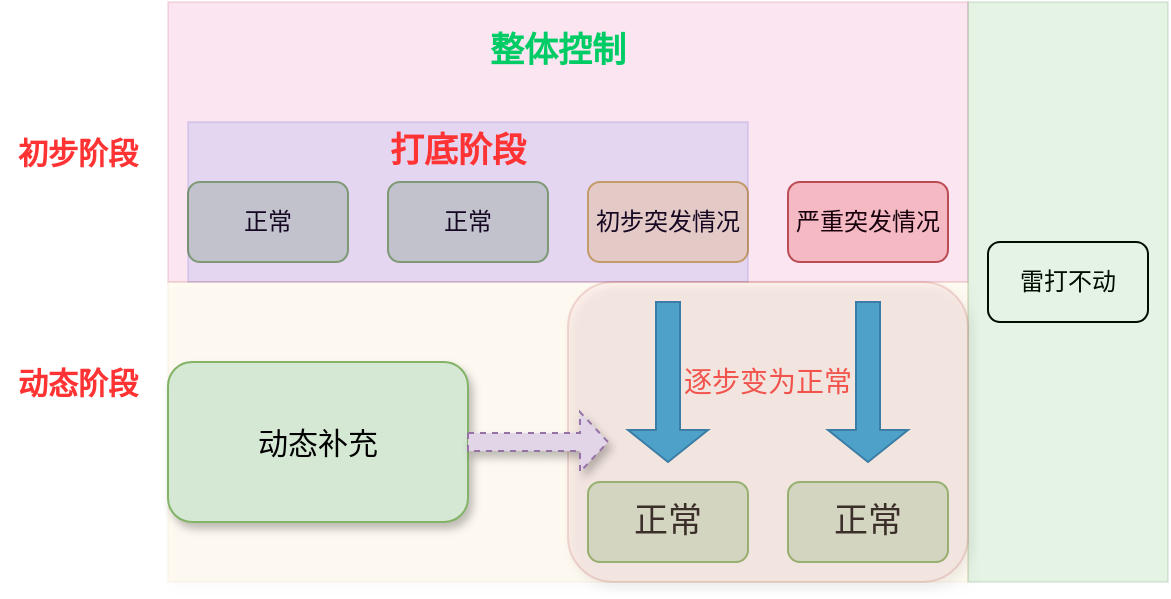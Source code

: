 <mxfile version="20.7.4" type="device"><diagram id="vbpyus1by16vCaV6qEyy" name="第 1 页"><mxGraphModel dx="1036" dy="623" grid="1" gridSize="10" guides="1" tooltips="1" connect="1" arrows="1" fold="1" page="0" pageScale="1" pageWidth="3300" pageHeight="4681" math="0" shadow="0"><root><mxCell id="0"/><mxCell id="1" parent="0"/><mxCell id="8KMZ5w26b68rXwDHO-N6-1" value="正常" style="rounded=1;whiteSpace=wrap;html=1;fillColor=#d5e8d4;strokeColor=#82b366;" parent="1" vertex="1"><mxGeometry x="130" y="170" width="80" height="40" as="geometry"/></mxCell><mxCell id="8KMZ5w26b68rXwDHO-N6-4" value="正常" style="rounded=1;whiteSpace=wrap;html=1;fillColor=#d5e8d4;strokeColor=#82b366;" parent="1" vertex="1"><mxGeometry x="230" y="170" width="80" height="40" as="geometry"/></mxCell><mxCell id="8KMZ5w26b68rXwDHO-N6-5" value="初步突发情况" style="rounded=1;whiteSpace=wrap;html=1;fillColor=#fff2cc;strokeColor=#d6b656;" parent="1" vertex="1"><mxGeometry x="330" y="170" width="80" height="40" as="geometry"/></mxCell><mxCell id="8KMZ5w26b68rXwDHO-N6-6" value="严重突发情况" style="rounded=1;whiteSpace=wrap;html=1;fillColor=#f8cecc;strokeColor=#b85450;" parent="1" vertex="1"><mxGeometry x="430" y="170" width="80" height="40" as="geometry"/></mxCell><mxCell id="8KMZ5w26b68rXwDHO-N6-7" value="雷打不动" style="rounded=1;whiteSpace=wrap;html=1;" parent="1" vertex="1"><mxGeometry x="530" y="200" width="80" height="40" as="geometry"/></mxCell><mxCell id="8KMZ5w26b68rXwDHO-N6-8" value="&lt;div style=&quot;&quot;&gt;&lt;br&gt;&lt;/div&gt;" style="rounded=0;whiteSpace=wrap;html=1;opacity=10;fillColor=#0050ef;strokeColor=#001DBC;fontColor=#ffffff;align=center;" parent="1" vertex="1"><mxGeometry x="130" y="140" width="280" height="80" as="geometry"/></mxCell><mxCell id="8KMZ5w26b68rXwDHO-N6-9" value="" style="rounded=0;whiteSpace=wrap;html=1;opacity=10;fillColor=#d80073;fontColor=#ffffff;strokeColor=#A50040;" parent="1" vertex="1"><mxGeometry x="120" y="80" width="400" height="140" as="geometry"/></mxCell><mxCell id="8KMZ5w26b68rXwDHO-N6-11" value="&lt;b&gt;&lt;font style=&quot;font-size: 17px;&quot;&gt;打底阶段&lt;/font&gt;&lt;/b&gt;" style="text;html=1;strokeColor=none;fillColor=none;align=center;verticalAlign=middle;whiteSpace=wrap;rounded=0;fontColor=#FF3333;opacity=10;" parent="1" vertex="1"><mxGeometry x="220" y="140" width="90" height="30" as="geometry"/></mxCell><mxCell id="8KMZ5w26b68rXwDHO-N6-12" value="&lt;font color=&quot;#00cc66&quot;&gt;&lt;b&gt;整体控制&lt;/b&gt;&lt;/font&gt;" style="text;html=1;strokeColor=none;fillColor=none;align=center;verticalAlign=middle;whiteSpace=wrap;rounded=0;fontSize=17;fontColor=#FF3333;opacity=10;" parent="1" vertex="1"><mxGeometry x="270" y="90" width="90" height="30" as="geometry"/></mxCell><mxCell id="8KMZ5w26b68rXwDHO-N6-15" value="" style="rounded=0;whiteSpace=wrap;html=1;fontSize=17;opacity=10;fillColor=#008a00;strokeColor=#005700;fontColor=#ffffff;" parent="1" vertex="1"><mxGeometry x="520" y="80" width="100" height="290" as="geometry"/></mxCell><mxCell id="8KMZ5w26b68rXwDHO-N6-17" value="正常" style="rounded=1;whiteSpace=wrap;html=1;fontSize=17;fillColor=#d5e8d4;strokeColor=#82b366;" parent="1" vertex="1"><mxGeometry x="330" y="320" width="80" height="40" as="geometry"/></mxCell><mxCell id="8KMZ5w26b68rXwDHO-N6-18" value="正常" style="rounded=1;whiteSpace=wrap;html=1;fontSize=17;fillColor=#d5e8d4;strokeColor=#82b366;" parent="1" vertex="1"><mxGeometry x="430" y="320" width="80" height="40" as="geometry"/></mxCell><mxCell id="8KMZ5w26b68rXwDHO-N6-21" value="" style="shape=singleArrow;direction=south;whiteSpace=wrap;html=1;fontSize=17;fontColor=#ffffff;fillColor=#1ba1e2;strokeColor=#006EAF;" parent="1" vertex="1"><mxGeometry x="450" y="230" width="40" height="80" as="geometry"/></mxCell><mxCell id="8KMZ5w26b68rXwDHO-N6-22" value="" style="shape=singleArrow;direction=south;whiteSpace=wrap;html=1;fontSize=17;fontColor=#ffffff;fillColor=#1ba1e2;strokeColor=#006EAF;" parent="1" vertex="1"><mxGeometry x="350" y="230" width="40" height="80" as="geometry"/></mxCell><mxCell id="8KMZ5w26b68rXwDHO-N6-24" value="&lt;font style=&quot;font-size: 14px;&quot; color=&quot;#ff3333&quot;&gt;逐步变为正常&lt;/font&gt;" style="text;html=1;strokeColor=none;fillColor=none;align=center;verticalAlign=middle;whiteSpace=wrap;rounded=0;fontSize=17;fontColor=#00CC66;" parent="1" vertex="1"><mxGeometry x="360" y="262.5" width="120" height="15" as="geometry"/></mxCell><mxCell id="8KMZ5w26b68rXwDHO-N6-26" value="" style="rounded=0;whiteSpace=wrap;html=1;fontSize=15;fontColor=#000000;fillColor=#f0a30a;strokeColor=#BD7000;opacity=5;shadow=1;glass=0;" parent="1" vertex="1"><mxGeometry x="120" y="220" width="400" height="150" as="geometry"/></mxCell><mxCell id="8KMZ5w26b68rXwDHO-N6-27" value="&lt;b&gt;初步阶段&lt;/b&gt;" style="text;html=1;strokeColor=none;fillColor=none;align=center;verticalAlign=middle;whiteSpace=wrap;rounded=0;shadow=1;glass=0;sketch=0;fontSize=15;fontColor=#FF3333;opacity=5;" parent="1" vertex="1"><mxGeometry x="40" y="140" width="70" height="30" as="geometry"/></mxCell><mxCell id="8KMZ5w26b68rXwDHO-N6-28" value="&lt;b&gt;动态阶段&lt;/b&gt;" style="text;html=1;strokeColor=none;fillColor=none;align=center;verticalAlign=middle;whiteSpace=wrap;rounded=0;shadow=1;glass=0;sketch=0;fontSize=15;fontColor=#FF3333;opacity=5;" parent="1" vertex="1"><mxGeometry x="40" y="255" width="70" height="30" as="geometry"/></mxCell><mxCell id="8KMZ5w26b68rXwDHO-N6-29" value="动态补充" style="rounded=1;whiteSpace=wrap;html=1;shadow=1;glass=0;sketch=0;fontSize=15;fillColor=#d5e8d4;strokeColor=#82b366;" parent="1" vertex="1"><mxGeometry x="120" y="260" width="150" height="80" as="geometry"/></mxCell><mxCell id="8KMZ5w26b68rXwDHO-N6-33" value="" style="rounded=1;whiteSpace=wrap;html=1;shadow=1;glass=0;sketch=0;fontSize=14;opacity=20;fillColor=#f8cecc;strokeColor=#b85450;" parent="1" vertex="1"><mxGeometry x="320" y="220" width="200" height="150" as="geometry"/></mxCell><mxCell id="8KMZ5w26b68rXwDHO-N6-34" value="" style="shape=singleArrow;whiteSpace=wrap;html=1;shadow=1;glass=0;sketch=0;fontSize=14;fillColor=#e1d5e7;strokeColor=#9673a6;dashed=1;" parent="1" vertex="1"><mxGeometry x="270" y="285" width="70" height="30" as="geometry"/></mxCell></root></mxGraphModel></diagram></mxfile>